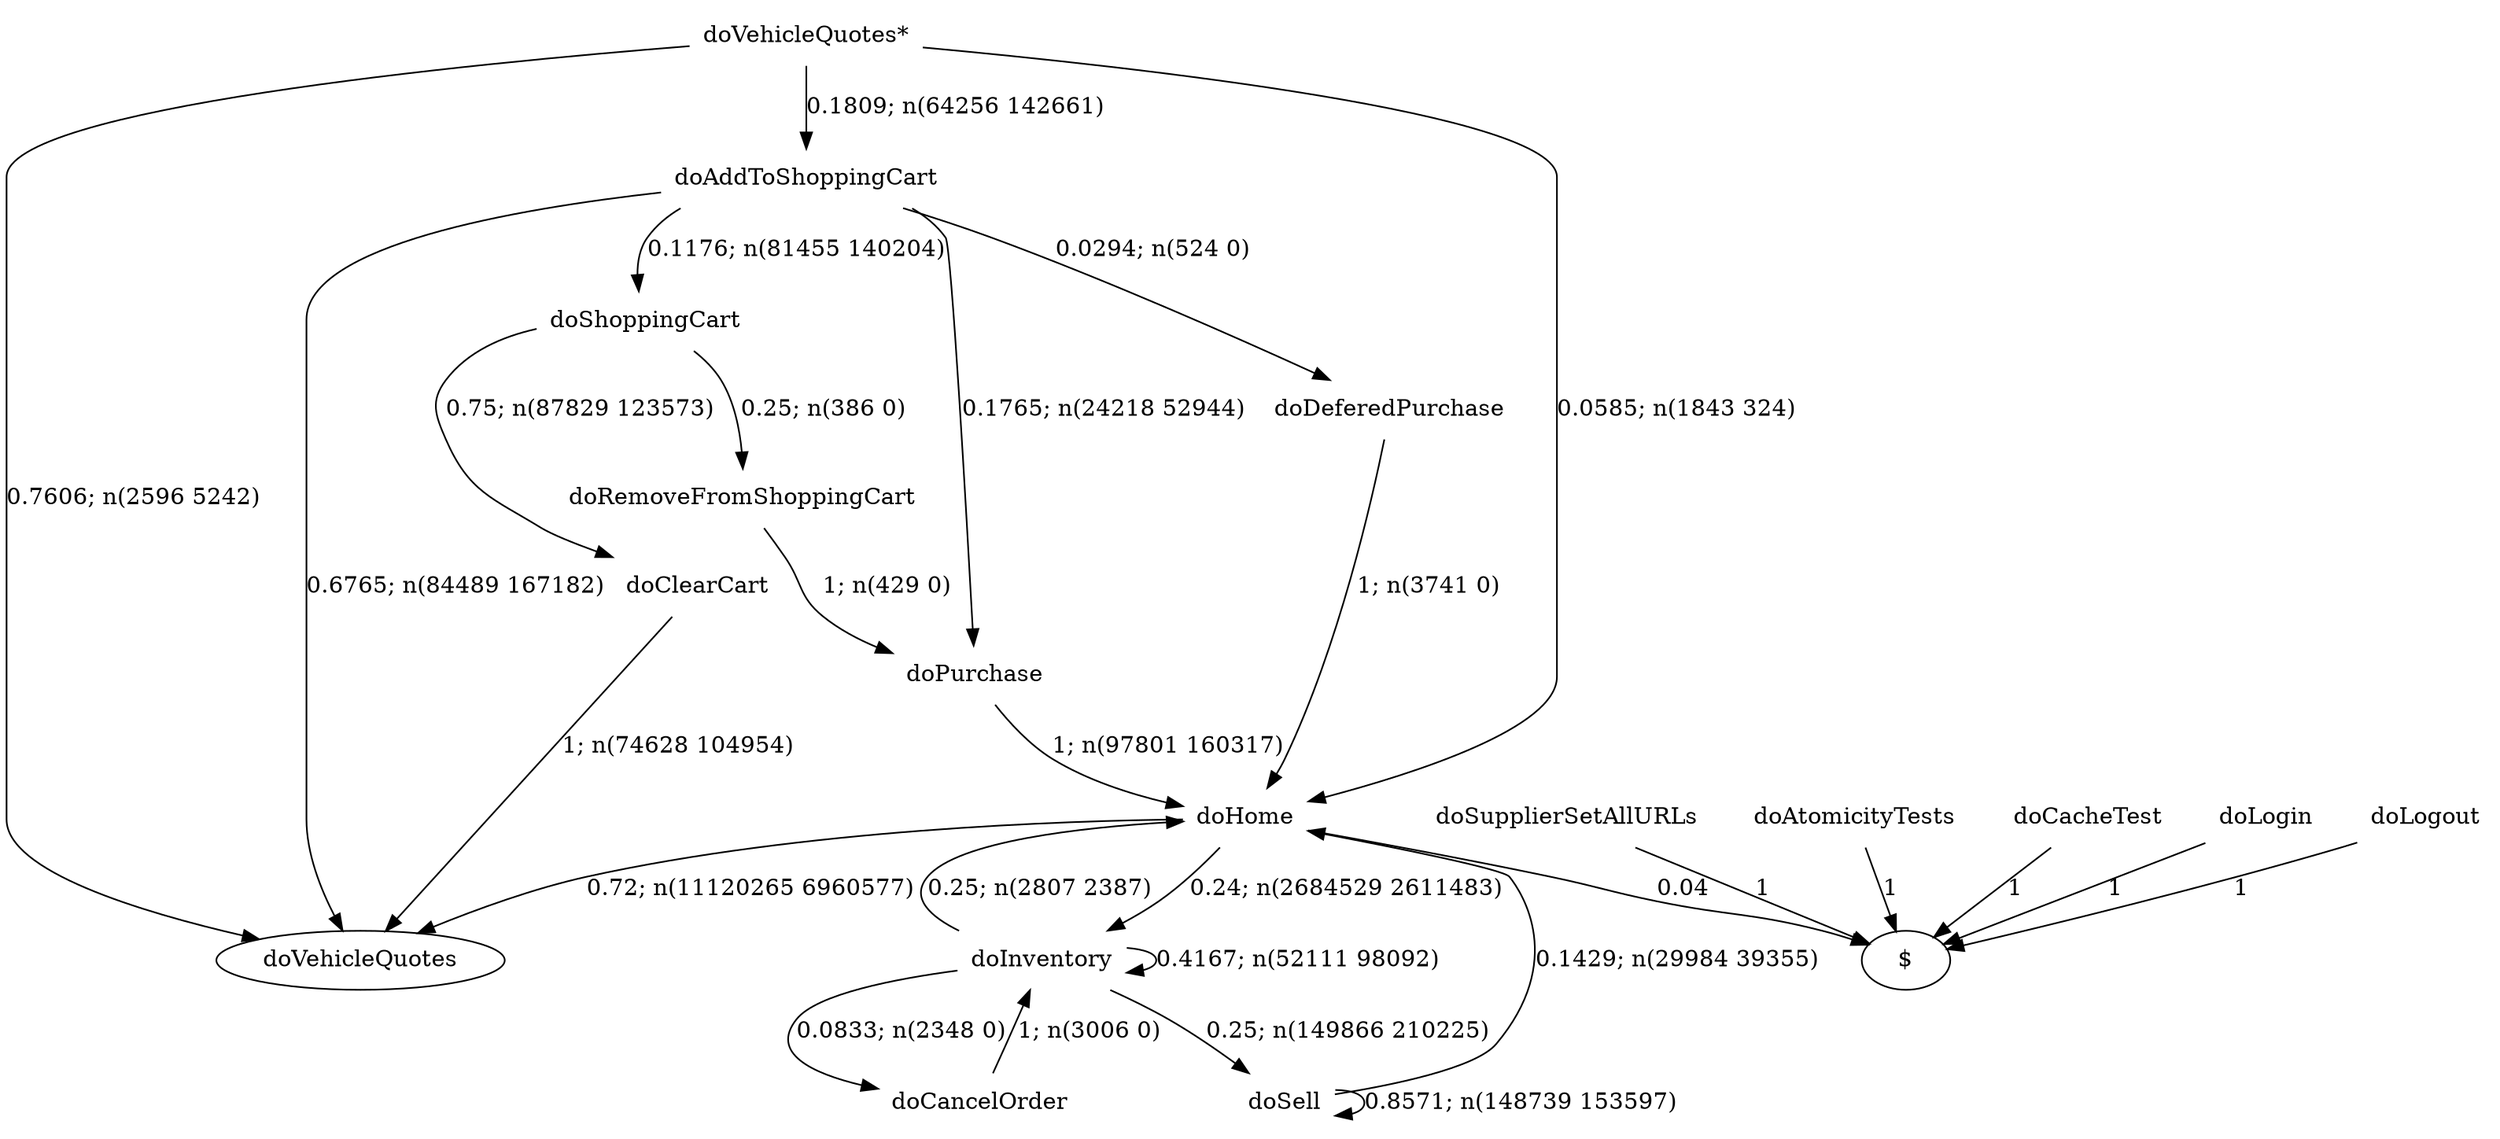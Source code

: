digraph G {"doVehicleQuotes*" [label="doVehicleQuotes*",shape=none];"doSupplierSetAllURLs" [label="doSupplierSetAllURLs",shape=none];"doAtomicityTests" [label="doAtomicityTests",shape=none];"doCacheTest" [label="doCacheTest",shape=none];"doLogin" [label="doLogin",shape=none];"doAddToShoppingCart" [label="doAddToShoppingCart",shape=none];"doDeferedPurchase" [label="doDeferedPurchase",shape=none];"doHome" [label="doHome",shape=none];"doShoppingCart" [label="doShoppingCart",shape=none];"doClearCart" [label="doClearCart",shape=none];"doPurchase" [label="doPurchase",shape=none];"doInventory" [label="doInventory",shape=none];"doSell" [label="doSell",shape=none];"doLogout" [label="doLogout",shape=none];"doCancelOrder" [label="doCancelOrder",shape=none];"doRemoveFromShoppingCart" [label="doRemoveFromShoppingCart",shape=none];"doVehicleQuotes*"->"doVehicleQuotes" [style=solid,label="0.7606; n(2596 5242)"];"doVehicleQuotes*"->"doAddToShoppingCart" [style=solid,label="0.1809; n(64256 142661)"];"doVehicleQuotes*"->"doHome" [style=solid,label="0.0585; n(1843 324)"];"doSupplierSetAllURLs"->"$" [style=solid,label="1"];"doAtomicityTests"->"$" [style=solid,label="1"];"doCacheTest"->"$" [style=solid,label="1"];"doLogin"->"$" [style=solid,label="1"];"doAddToShoppingCart"->"doVehicleQuotes" [style=solid,label="0.6765; n(84489 167182)"];"doAddToShoppingCart"->"doDeferedPurchase" [style=solid,label="0.0294; n(524 0)"];"doAddToShoppingCart"->"doShoppingCart" [style=solid,label="0.1176; n(81455 140204)"];"doAddToShoppingCart"->"doPurchase" [style=solid,label="0.1765; n(24218 52944)"];"doDeferedPurchase"->"doHome" [style=solid,label="1; n(3741 0)"];"doHome"->"doVehicleQuotes" [style=solid,label="0.72; n(11120265 6960577)"];"doHome"->"doInventory" [style=solid,label="0.24; n(2684529 2611483)"];"doHome"->"$" [style=solid,label="0.04"];"doShoppingCart"->"doClearCart" [style=solid,label="0.75; n(87829 123573)"];"doShoppingCart"->"doRemoveFromShoppingCart" [style=solid,label="0.25; n(386 0)"];"doClearCart"->"doVehicleQuotes" [style=solid,label="1; n(74628 104954)"];"doPurchase"->"doHome" [style=solid,label="1; n(97801 160317)"];"doInventory"->"doHome" [style=solid,label="0.25; n(2807 2387)"];"doInventory"->"doInventory" [style=solid,label="0.4167; n(52111 98092)"];"doInventory"->"doSell" [style=solid,label="0.25; n(149866 210225)"];"doInventory"->"doCancelOrder" [style=solid,label="0.0833; n(2348 0)"];"doSell"->"doHome" [style=solid,label="0.1429; n(29984 39355)"];"doSell"->"doSell" [style=solid,label="0.8571; n(148739 153597)"];"doLogout"->"$" [style=solid,label="1"];"doCancelOrder"->"doInventory" [style=solid,label="1; n(3006 0)"];"doRemoveFromShoppingCart"->"doPurchase" [style=solid,label="1; n(429 0)"];}